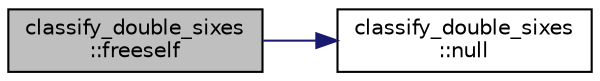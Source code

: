 digraph "classify_double_sixes::freeself"
{
  edge [fontname="Helvetica",fontsize="10",labelfontname="Helvetica",labelfontsize="10"];
  node [fontname="Helvetica",fontsize="10",shape=record];
  rankdir="LR";
  Node1810 [label="classify_double_sixes\l::freeself",height=0.2,width=0.4,color="black", fillcolor="grey75", style="filled", fontcolor="black"];
  Node1810 -> Node1811 [color="midnightblue",fontsize="10",style="solid",fontname="Helvetica"];
  Node1811 [label="classify_double_sixes\l::null",height=0.2,width=0.4,color="black", fillcolor="white", style="filled",URL="$dd/d23/classclassify__double__sixes.html#a6faee7ceb2ebd2f13565c08f85b50f52"];
}
